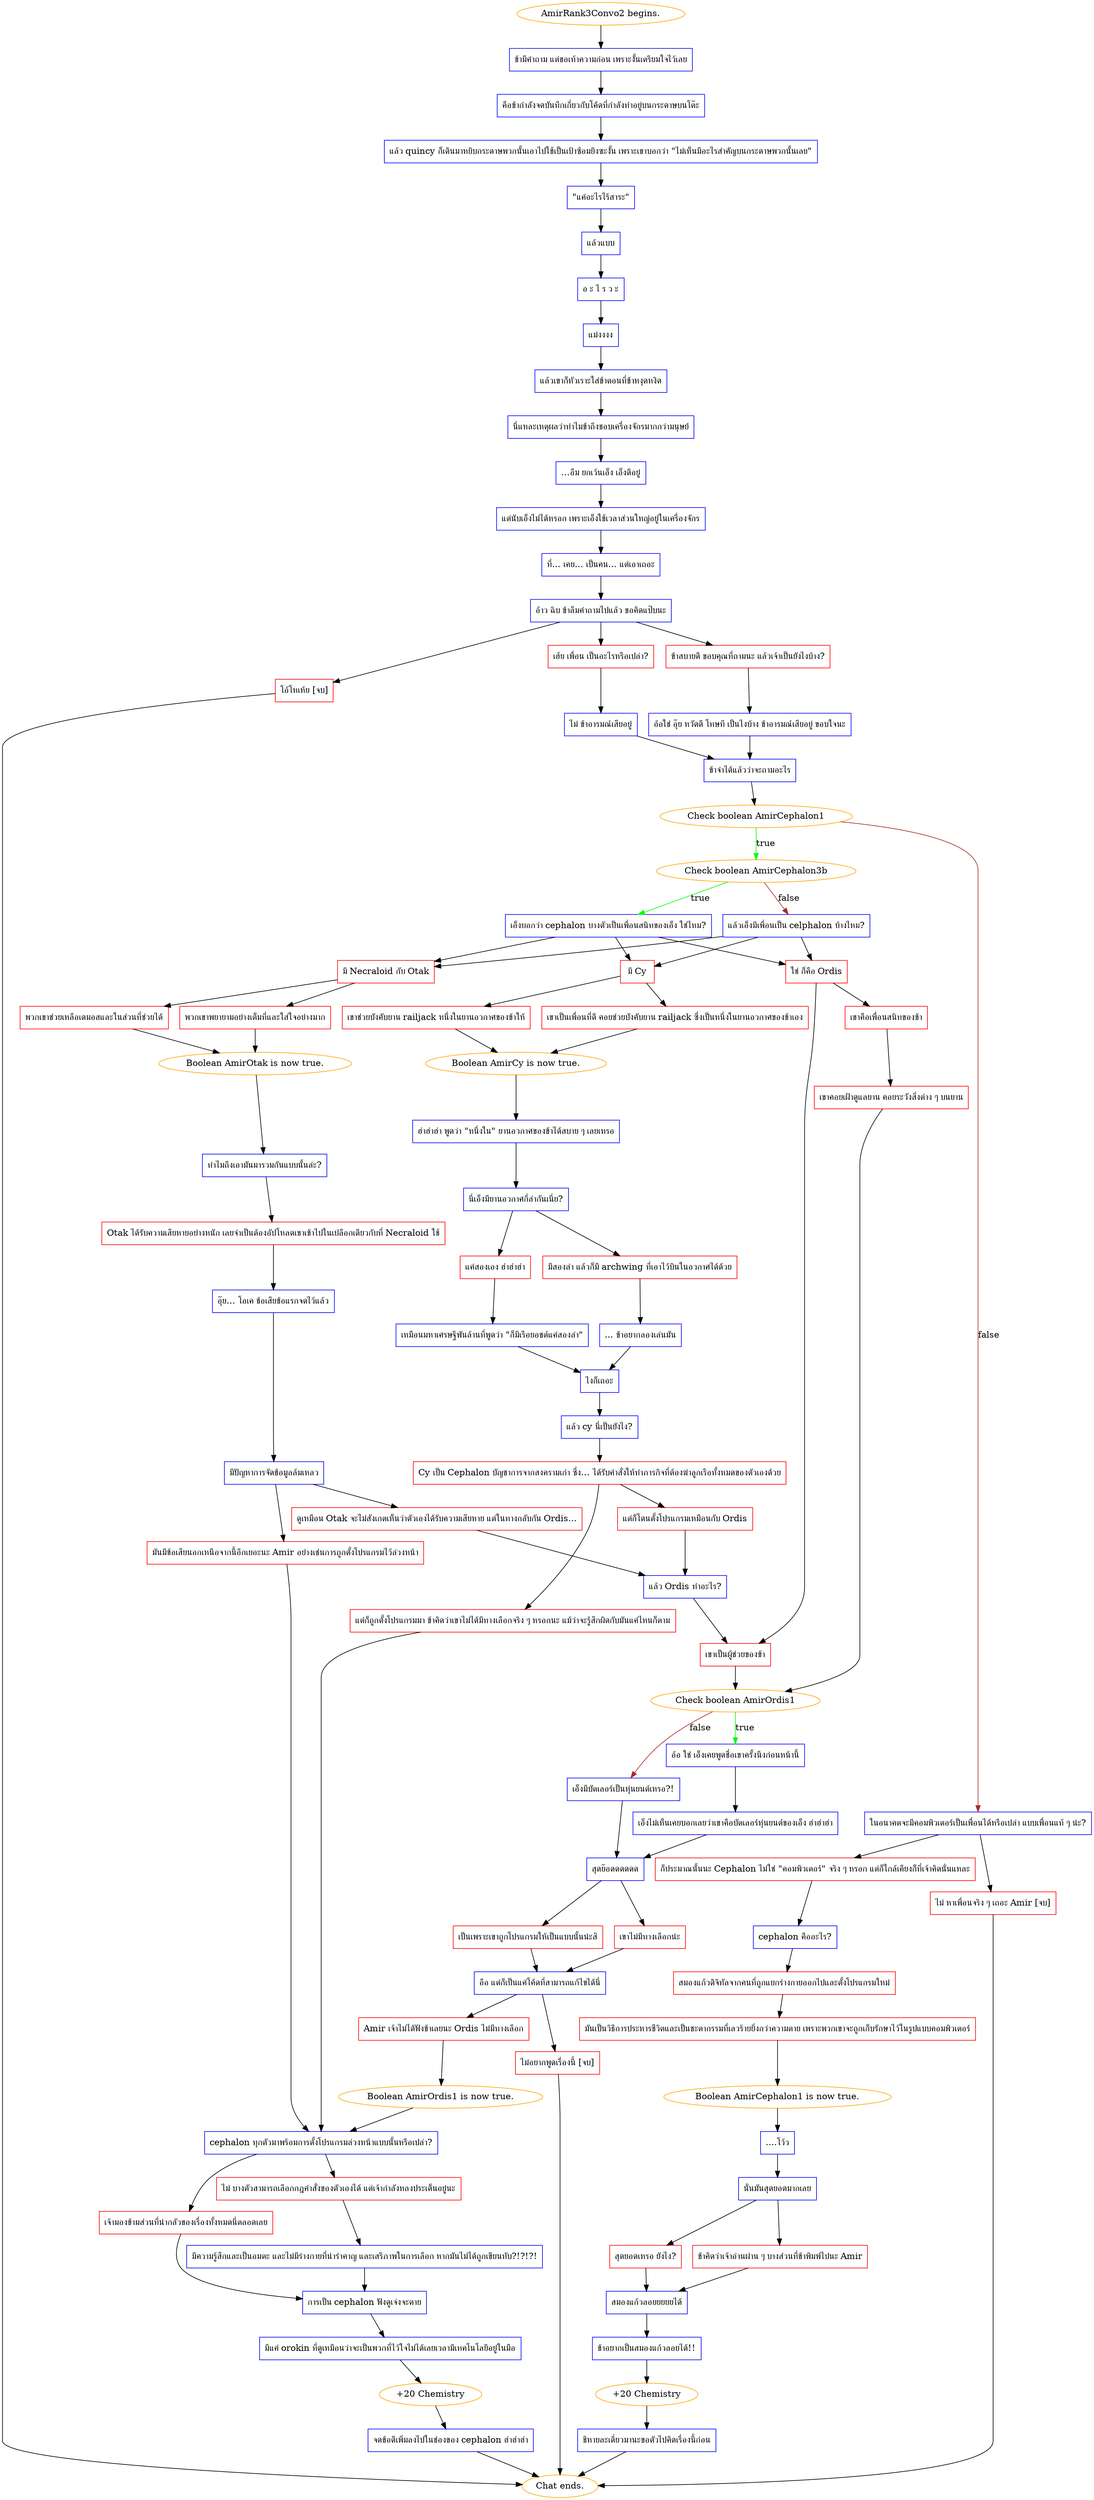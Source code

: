 digraph {
	"AmirRank3Convo2 begins." [color=orange];
		"AmirRank3Convo2 begins." -> j1040439286;
	j1040439286 [label="ข้ามีคำถาม แต่ขอเท้าความก่อน เพราะงั้นเตรียมใจไว้เลย",shape=box,color=blue];
		j1040439286 -> j3859790989;
	j3859790989 [label="คือข้ากำลังจดบันทึกเกี่ยวกับโค้ดที่กำลังทำอยู่บนกระดาษบนโต๊ะ",shape=box,color=blue];
		j3859790989 -> j1051656772;
	j1051656772 [label="แล้ว quincy ก็เดินมาหยิบกระดาษพวกนั้นเอาไปใช้เป็นเป้าซ้อมยิงซะงั้น เพราะเขาบอกว่า \"ไม่เห็นมีอะไรสำคัญบนกระดาษพวกนั้นเลย\"",shape=box,color=blue];
		j1051656772 -> j1557334820;
	j1557334820 [label="\"แค่อะไรไร้สาระ\"",shape=box,color=blue];
		j1557334820 -> j3770764734;
	j3770764734 [label="แล้วแบบ",shape=box,color=blue];
		j3770764734 -> j4085915473;
	j4085915473 [label="อ ะ ไ ร ว ะ",shape=box,color=blue];
		j4085915473 -> j786965169;
	j786965169 [label="แม่งงงง",shape=box,color=blue];
		j786965169 -> j1924128146;
	j1924128146 [label="แล้วเขาก็หัวเราะใส่ข้าตอนที่ข้าหงุดหงิด",shape=box,color=blue];
		j1924128146 -> j2591429603;
	j2591429603 [label="นี่แหละเหตุผลว่าทำไมข้าถึงชอบเครื่องจักรมากกว่ามนุษย์",shape=box,color=blue];
		j2591429603 -> j205463428;
	j205463428 [label="…อืม ยกเว้นเอ็ง เอ็งดีอยู่",shape=box,color=blue];
		j205463428 -> j1142902298;
	j1142902298 [label="แต่นับเอ็งไม่ได้หรอก เพราะเอ็งใช้เวลาส่วนใหญ่อยู่ในเครื่องจักร",shape=box,color=blue];
		j1142902298 -> j3251037857;
	j3251037857 [label="ที่... เคย... เป็นคน... แต่เอาเถอะ",shape=box,color=blue];
		j3251037857 -> j3721781766;
	j3721781766 [label="อ้าว ฉิบ ข้าลืมคำถามไปแล้ว ขอคิดแป๊บนะ",shape=box,color=blue];
		j3721781766 -> j991791868;
		j3721781766 -> j2547917977;
		j3721781766 -> j3276225924;
	j991791868 [label="ข้าสบายดี ขอบคุณที่ถามนะ แล้วเจ้าเป็นยังไงบ้าง?",shape=box,color=red];
		j991791868 -> j2954158811;
	j2547917977 [label="เฮ้ย เพื่อน เป็นอะไรหรือเปล่า?",shape=box,color=red];
		j2547917977 -> j3636972432;
	j3276225924 [label="โอ้โหเห้ย [จบ]",shape=box,color=red];
		j3276225924 -> "Chat ends.";
	j2954158811 [label="อ้อใช่ อุ๊ย หวัดดี โทษที เป็นไงบ้าง ข้าอารมณ์เสียอยู่ ขอบใจนะ",shape=box,color=blue];
		j2954158811 -> j2037008340;
	j3636972432 [label="ไม่ ข้าอารมณ์เสียอยู่",shape=box,color=blue];
		j3636972432 -> j2037008340;
	"Chat ends." [color=orange];
	j2037008340 [label="ข้าจำได้แล้วว่าจะถามอะไร",shape=box,color=blue];
		j2037008340 -> j983067739;
	j983067739 [label="Check boolean AmirCephalon1",color=orange];
		j983067739 -> j2632229335 [label=true,color=green];
		j983067739 -> j652896456 [label=false,color=brown];
	j2632229335 [label="Check boolean AmirCephalon3b",color=orange];
		j2632229335 -> j1838251099 [label=true,color=green];
		j2632229335 -> j4033480830 [label=false,color=brown];
	j652896456 [label="ในอนาคตจะมีคอมพิวเตอร์เป็นเพื่อนได้หรือเปล่า แบบเพื่อนแท้ ๆ น่ะ?",shape=box,color=blue];
		j652896456 -> j2185402499;
		j652896456 -> j4291543908;
	j1838251099 [label="เอ็งบอกว่า cephalon บางตัวเป็นเพื่อนสนิทของเอ็ง ใช่ไหม?",shape=box,color=blue];
		j1838251099 -> j1530290951;
		j1838251099 -> j3607632853;
		j1838251099 -> j2504007685;
	j4033480830 [label="แล้วเอ็งมีเพื่อนเป็น celphalon บ้างไหม?",shape=box,color=blue];
		j4033480830 -> j1530290951;
		j4033480830 -> j3607632853;
		j4033480830 -> j2504007685;
	j2185402499 [label="ไม่ หาเพื่อนจริง ๆ เถอะ Amir [จบ]",shape=box,color=red];
		j2185402499 -> "Chat ends.";
	j4291543908 [label="ก็ประมาณนั้นนะ Cephalon ไม่ใช่ \"คอมพิวเตอร์\" จริง ๆ หรอก แต่ก็ใกล้เคียงก็ที่เจ้าคิดนั่นแหละ",shape=box,color=red];
		j4291543908 -> j1715337191;
	j1530290951 [label="ใช่ ก็คือ Ordis",shape=box,color=red];
		j1530290951 -> j295723652;
		j1530290951 -> j3542410626;
	j3607632853 [label="มี Necraloid กับ Otak",shape=box,color=red];
		j3607632853 -> j1044690149;
		j3607632853 -> j392047369;
	j2504007685 [label="มี Cy",shape=box,color=red];
		j2504007685 -> j842044954;
		j2504007685 -> j3989121284;
	j1715337191 [label="cephalon คืออะไร?",shape=box,color=blue];
		j1715337191 -> j1676674413;
	j295723652 [label="เขาเป็นผู้ช่วยของข้า",shape=box,color=red];
		j295723652 -> j1835984608;
	j3542410626 [label="เขาคือเพื่อนสนิทของข้า",shape=box,color=red];
		j3542410626 -> j2315027294;
	j1044690149 [label="พวกเขาช่วยเหลือเดมอสและในส่วนที่ช่วยได้",shape=box,color=red];
		j1044690149 -> j1076509109;
	j392047369 [label="พวกเขาพยายามอย่างเต็มที่และใส่ใจอย่างมาก",shape=box,color=red];
		j392047369 -> j1076509109;
	j842044954 [label="เขาช่วยบังคับยาน railjack หนึ่งในยานอวกาศของข้าให้",shape=box,color=red];
		j842044954 -> j1306324142;
	j3989121284 [label="เขาเป็นเพื่อนที่ดี คอยช่วยบังคับยาน railjack ซึ่งเป็นหนึ่งในยานอวกาศของข้าเอง",shape=box,color=red];
		j3989121284 -> j1306324142;
	j1676674413 [label="สมองแก้วดิจิทัลจากคนที่ถูกแยกร่างกายออกไปและตั้งโปรแกรมใหม่",shape=box,color=red];
		j1676674413 -> j478492609;
	j1835984608 [label="Check boolean AmirOrdis1",color=orange];
		j1835984608 -> j2171271472 [label=true,color=green];
		j1835984608 -> j2665950156 [label=false,color=brown];
	j2315027294 [label="เขาคอยเฝ้าดูแลยาน คอยระวังสิ่งต่าง ๆ บนยาน",shape=box,color=red];
		j2315027294 -> j1835984608;
	j1076509109 [label="Boolean AmirOtak is now true.",color=orange];
		j1076509109 -> j3286155789;
	j1306324142 [label="Boolean AmirCy is now true.",color=orange];
		j1306324142 -> j886332502;
	j478492609 [label="มันเป็นวิธีการประหารชีวิตและเป็นชะตากรรมที่เลวร้ายยิ่งกว่าความตาย เพราะพวกเขาจะถูกเก็บรักษาไว้ในรูปแบบคอมพิวเตอร์",shape=box,color=red];
		j478492609 -> j1941777390;
	j2171271472 [label="อ้อ ใช่ เอ็งเคยพูดชื่อเขาครั้งนึงก่อนหน้านี้",shape=box,color=blue];
		j2171271472 -> j2456233065;
	j2665950156 [label="เอ็งมีบัตเลอร์เป็นหุ่นยนต์เหรอ?!",shape=box,color=blue];
		j2665950156 -> j1405509678;
	j3286155789 [label="ทำไมถึงเอามันมารวมกันแบบนั้นล่ะ?",shape=box,color=blue];
		j3286155789 -> j1809987728;
	j886332502 [label="ฮ่าฮ่าฮ่า พูดว่า \"หนึ่งใน\" ยานอวกาศของข้าได้สบาย ๆ เลยเหรอ",shape=box,color=blue];
		j886332502 -> j414284330;
	j1941777390 [label="Boolean AmirCephalon1 is now true.",color=orange];
		j1941777390 -> j2718594290;
	j2456233065 [label="เอ็งไม่เห็นเคยบอกเลยว่าเขาคือบัตเลอร์หุ่นยนต์ของเอ็ง ฮ่าฮ่าฮ่า",shape=box,color=blue];
		j2456233065 -> j1405509678;
	j1405509678 [label="สุดย๊อดดดดดด",shape=box,color=blue];
		j1405509678 -> j578884380;
		j1405509678 -> j4175179774;
	j1809987728 [label="Otak ได้รับความเสียหายอย่างหนัก เลยจำเป็นต้องอัปโหลดเขาเข้าไปในเปลือกเดียวกับที่ Necraloid ใช้",shape=box,color=red];
		j1809987728 -> j1472801881;
	j414284330 [label="นี่เอ็งมียานอวกาศกี่ลำกันเนี่ย?",shape=box,color=blue];
		j414284330 -> j3857826186;
		j414284330 -> j1804411654;
	j2718594290 [label="....โว้ว",shape=box,color=blue];
		j2718594290 -> j450627518;
	j578884380 [label="เขาไม่มีทางเลือกน่ะ",shape=box,color=red];
		j578884380 -> j1305310090;
	j4175179774 [label="เป็นเพราะเขาถูกโปรแกรมให้เป็นแบบนั้นน่ะสิ",shape=box,color=red];
		j4175179774 -> j1305310090;
	j1472801881 [label="อุ๊ย… โอเค ข้อเสียข้อแรกจดไว้แล้ว",shape=box,color=blue];
		j1472801881 -> j3415622139;
	j3857826186 [label="แค่สองเอง ฮ่าฮ่าฮ่า",shape=box,color=red];
		j3857826186 -> j4167635215;
	j1804411654 [label="มีสองลำ แล้วก็มี archwing ที่เอาไว้บินในอวกาศได้ด้วย",shape=box,color=red];
		j1804411654 -> j4247910611;
	j450627518 [label="นั่นมันสุดยอดมากเลย",shape=box,color=blue];
		j450627518 -> j3596272140;
		j450627518 -> j2867317905;
	j1305310090 [label="อือ แต่ก็เป็นแค่โค้ดที่สามารถแก้ไขได้นี่",shape=box,color=blue];
		j1305310090 -> j761776045;
		j1305310090 -> j25470039;
	j3415622139 [label="มีปัญหาการจัดข้อมูลล้มเหลว",shape=box,color=blue];
		j3415622139 -> j1449591956;
		j3415622139 -> j1280588871;
	j4167635215 [label="เหมือนมหาเศรษฐีพันล้านที่พูดว่า \"ก็มีเรือยอชต์แค่สองลำ\"",shape=box,color=blue];
		j4167635215 -> j288901815;
	j4247910611 [label="... ข้าอยากลองเล่นมัน",shape=box,color=blue];
		j4247910611 -> j288901815;
	j3596272140 [label="ข้าคิดว่าเจ้าอ่านผ่าน ๆ บางส่วนที่ข้าพิมพ์ไปนะ Amir",shape=box,color=red];
		j3596272140 -> j4289530634;
	j2867317905 [label="สุดยอดเหรอ ยังไง?",shape=box,color=red];
		j2867317905 -> j4289530634;
	j761776045 [label="ไม่อยากพูดเรื่องนี้ [จบ]",shape=box,color=red];
		j761776045 -> "Chat ends.";
	j25470039 [label="Amir เจ้าไม่ได้ฟังข้าเลยนะ Ordis ไม่มีทางเลือก",shape=box,color=red];
		j25470039 -> j305693871;
	j1449591956 [label="ดูเหมือน Otak จะไม่สังเกตเห็นว่าตัวเองได้รับความเสียหาย แต่ในทางกลับกัน Ordis...",shape=box,color=red];
		j1449591956 -> j1488597882;
	j1280588871 [label="มันมีข้อเสียนอกเหนือจากนี้อีกเยอะนะ Amir อย่างเช่นการถูกตั้งโปรแกรมไว้ล่วงหน้า",shape=box,color=red];
		j1280588871 -> j3131474661;
	j288901815 [label="ไงก็เถอะ",shape=box,color=blue];
		j288901815 -> j225132368;
	j4289530634 [label="สมองแก้วลอยยยยยได้",shape=box,color=blue];
		j4289530634 -> j3113197364;
	j305693871 [label="Boolean AmirOrdis1 is now true.",color=orange];
		j305693871 -> j3131474661;
	j1488597882 [label="แล้ว Ordis ทำอะไร?",shape=box,color=blue];
		j1488597882 -> j295723652;
	j3131474661 [label="cephalon ทุกตัวมาพร้อมการตั้งโปรแกรมล่วงหน้าแบบนั้นหรือเปล่า?",shape=box,color=blue];
		j3131474661 -> j1504157275;
		j3131474661 -> j3573102349;
	j225132368 [label="แล้ว cy นี่เป็นยังไง?",shape=box,color=blue];
		j225132368 -> j2083688028;
	j3113197364 [label="ข้าอยากเป็นสมองแก้วลอยได้!!",shape=box,color=blue];
		j3113197364 -> j3152197731;
	j1504157275 [label="ไม่ บางตัวสามารถเลือกกฎคำสั่งของตัวเองได้ แต่เจ้ากำลังหลงประเด็นอยู่นะ",shape=box,color=red];
		j1504157275 -> j3208829808;
	j3573102349 [label="เจ้ามองข้ามส่วนที่น่ากลัวของเรื่องทั้งหมดนี่ตลอดเลย",shape=box,color=red];
		j3573102349 -> j2044776654;
	j2083688028 [label="Cy เป็น Cephalon บัญชาการจากสงครามเก่า ซึ่ง… ได้รับคำสั่งให้ทำภารกิจที่ต้องฆ่าลูกเรือทั้งหมดของตัวเองด้วย",shape=box,color=red];
		j2083688028 -> j1199218118;
		j2083688028 -> j2115169651;
	j3152197731 [label="+20 Chemistry",color=orange];
		j3152197731 -> j1125490004;
	j3208829808 [label="มีความรู้สึกและเป็นอมตะ และไม่มีร่างกายที่น่ารำคาญ และเสรีภาพในการเลือก หากมันไม่ได้ถูกเขียนทับ?!?!?!",shape=box,color=blue];
		j3208829808 -> j2044776654;
	j2044776654 [label="การเป็น cephalon ฟังดูเจ๋งจะตาย",shape=box,color=blue];
		j2044776654 -> j4277362621;
	j1199218118 [label="แต่ก็โดนตั้งโปรแกรมเหมือนกับ Ordis",shape=box,color=red];
		j1199218118 -> j1488597882;
	j2115169651 [label="แต่ก็ถูกตั้งโปรแกรมมา ข้าคิดว่าเขาไม่ได้มีทางเลือกจริง ๆ หรอกนะ แม้ว่าจะรู้สึกผิดกับมันแค่ไหนก็ตาม",shape=box,color=red];
		j2115169651 -> j3131474661;
	j1125490004 [label="ชิหายละเดี๋ยวมานะขอตัวไปคิดเรื่องนี้ก่อน",shape=box,color=blue];
		j1125490004 -> "Chat ends.";
	j4277362621 [label="มีแค่ orokin ที่ดูเหมือนว่าจะเป็นพวกที่ไว้ใจไม่ได้เลยเวลามีเทคโนโลยีอยู่ในมือ",shape=box,color=blue];
		j4277362621 -> j465145443;
	j465145443 [label="+20 Chemistry",color=orange];
		j465145443 -> j1007676006;
	j1007676006 [label="จดข้อดีเพิ่มลงไปในช่องของ cephalon ฮ่าฮ่าฮ่า",shape=box,color=blue];
		j1007676006 -> "Chat ends.";
}